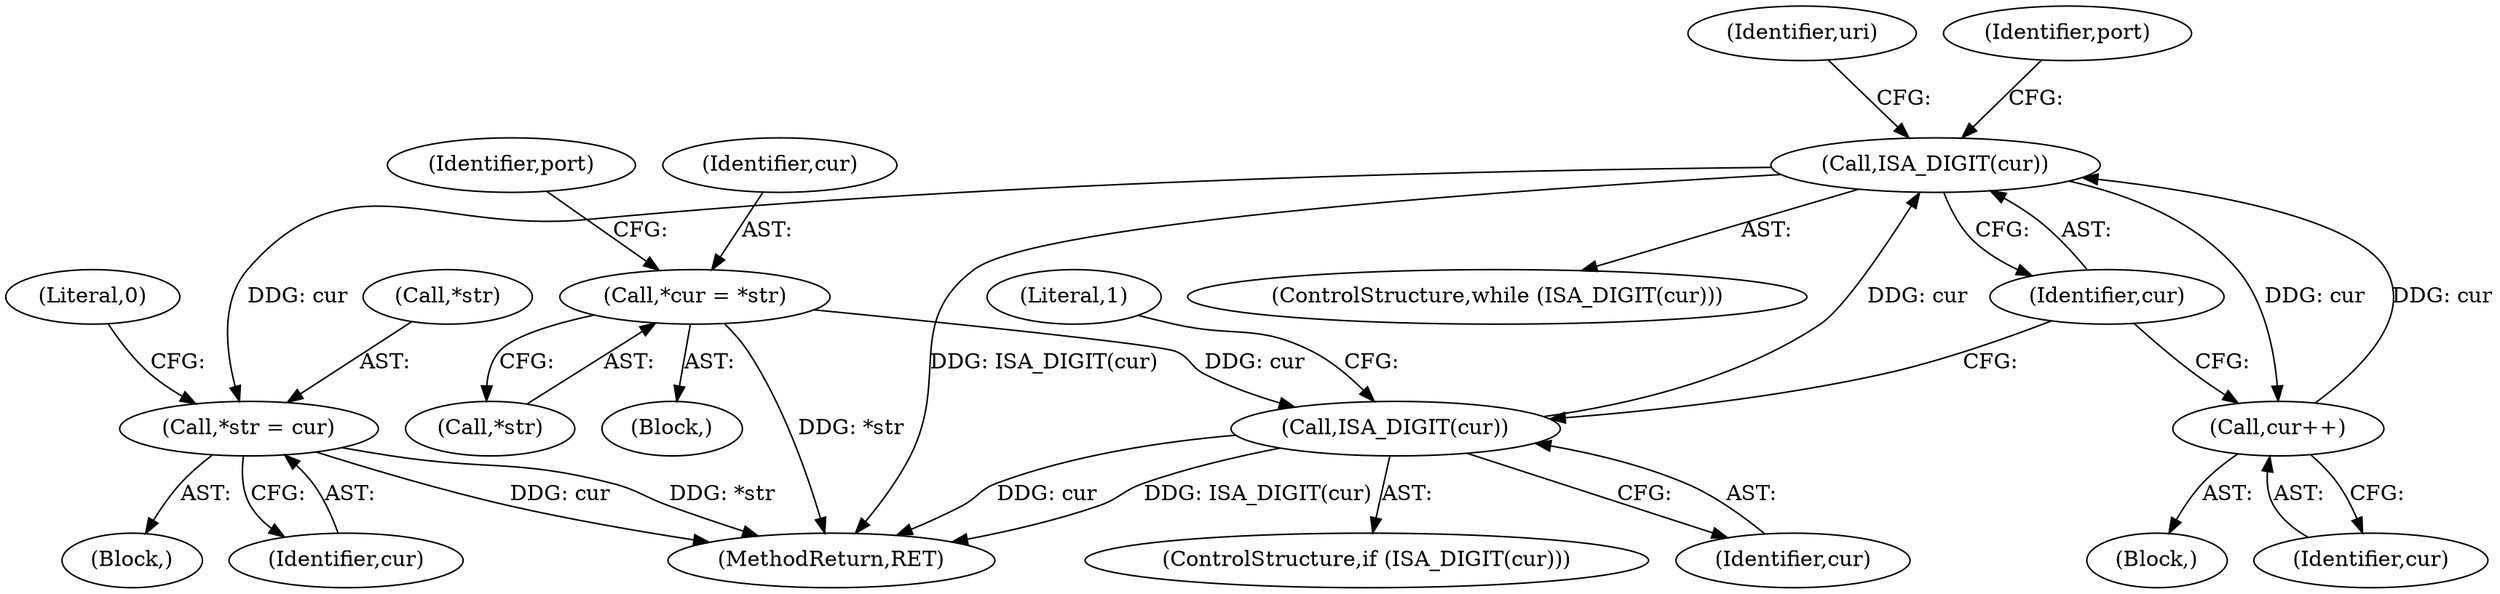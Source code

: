 digraph "0_Android_51e0cb2e5ec18eaf6fb331bc573ff27b743898f4@pointer" {
"1000146" [label="(Call,*str = cur)"];
"1000120" [label="(Call,ISA_DIGIT(cur))"];
"1000116" [label="(Call,ISA_DIGIT(cur))"];
"1000107" [label="(Call,*cur = *str)"];
"1000133" [label="(Call,cur++)"];
"1000122" [label="(Block,)"];
"1000151" [label="(Literal,0)"];
"1000137" [label="(Identifier,uri)"];
"1000117" [label="(Identifier,cur)"];
"1000109" [label="(Call,*str)"];
"1000113" [label="(Identifier,port)"];
"1000120" [label="(Call,ISA_DIGIT(cur))"];
"1000119" [label="(ControlStructure,while (ISA_DIGIT(cur)))"];
"1000118" [label="(Block,)"];
"1000108" [label="(Identifier,cur)"];
"1000147" [label="(Call,*str)"];
"1000146" [label="(Call,*str = cur)"];
"1000124" [label="(Identifier,port)"];
"1000153" [label="(Literal,1)"];
"1000133" [label="(Call,cur++)"];
"1000107" [label="(Call,*cur = *str)"];
"1000149" [label="(Identifier,cur)"];
"1000116" [label="(Call,ISA_DIGIT(cur))"];
"1000154" [label="(MethodReturn,RET)"];
"1000115" [label="(ControlStructure,if (ISA_DIGIT(cur)))"];
"1000134" [label="(Identifier,cur)"];
"1000105" [label="(Block,)"];
"1000121" [label="(Identifier,cur)"];
"1000146" -> "1000118"  [label="AST: "];
"1000146" -> "1000149"  [label="CFG: "];
"1000147" -> "1000146"  [label="AST: "];
"1000149" -> "1000146"  [label="AST: "];
"1000151" -> "1000146"  [label="CFG: "];
"1000146" -> "1000154"  [label="DDG: cur"];
"1000146" -> "1000154"  [label="DDG: *str"];
"1000120" -> "1000146"  [label="DDG: cur"];
"1000120" -> "1000119"  [label="AST: "];
"1000120" -> "1000121"  [label="CFG: "];
"1000121" -> "1000120"  [label="AST: "];
"1000124" -> "1000120"  [label="CFG: "];
"1000137" -> "1000120"  [label="CFG: "];
"1000120" -> "1000154"  [label="DDG: ISA_DIGIT(cur)"];
"1000116" -> "1000120"  [label="DDG: cur"];
"1000133" -> "1000120"  [label="DDG: cur"];
"1000120" -> "1000133"  [label="DDG: cur"];
"1000116" -> "1000115"  [label="AST: "];
"1000116" -> "1000117"  [label="CFG: "];
"1000117" -> "1000116"  [label="AST: "];
"1000121" -> "1000116"  [label="CFG: "];
"1000153" -> "1000116"  [label="CFG: "];
"1000116" -> "1000154"  [label="DDG: cur"];
"1000116" -> "1000154"  [label="DDG: ISA_DIGIT(cur)"];
"1000107" -> "1000116"  [label="DDG: cur"];
"1000107" -> "1000105"  [label="AST: "];
"1000107" -> "1000109"  [label="CFG: "];
"1000108" -> "1000107"  [label="AST: "];
"1000109" -> "1000107"  [label="AST: "];
"1000113" -> "1000107"  [label="CFG: "];
"1000107" -> "1000154"  [label="DDG: *str"];
"1000133" -> "1000122"  [label="AST: "];
"1000133" -> "1000134"  [label="CFG: "];
"1000134" -> "1000133"  [label="AST: "];
"1000121" -> "1000133"  [label="CFG: "];
}
